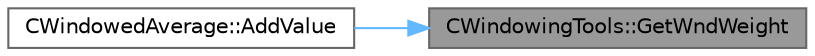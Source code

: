 digraph "CWindowingTools::GetWndWeight"
{
 // LATEX_PDF_SIZE
  bgcolor="transparent";
  edge [fontname=Helvetica,fontsize=10,labelfontname=Helvetica,labelfontsize=10];
  node [fontname=Helvetica,fontsize=10,shape=box,height=0.2,width=0.4];
  rankdir="RL";
  Node1 [id="Node000001",label="CWindowingTools::GetWndWeight",height=0.2,width=0.4,color="gray40", fillcolor="grey60", style="filled", fontcolor="black",tooltip="Returns the value of a windowing function given by windowId at time-step curTimeIter with given time-..."];
  Node1 -> Node2 [id="edge1_Node000001_Node000002",dir="back",color="steelblue1",style="solid",tooltip=" "];
  Node2 [id="Node000002",label="CWindowedAverage::AddValue",height=0.2,width=0.4,color="grey40", fillcolor="white", style="filled",URL="$classCWindowedAverage.html#a8537e1a96691aed75afd7e20c5e4564e",tooltip="Adds the instantaneous output of the current iteration to the values-vector, if the current iteration..."];
}
